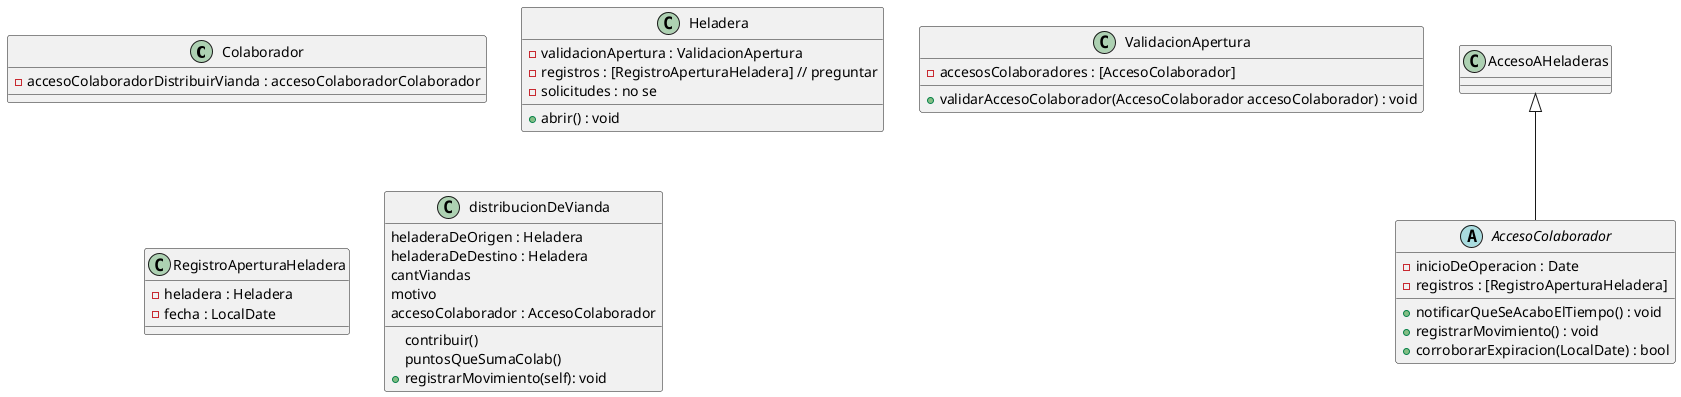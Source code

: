 @startuml entrega3

class Colaborador {
    - accesoColaboradorDistribuirVianda : accesoColaboradorColaborador 
}

class AccesoAHeladeras {
    
}

abstract class AccesoColaborador extends AccesoAHeladeras {
    ' si la accion no fue registrada, debe mostrar un error'
    - inicioDeOperacion : Date
    - registros : [RegistroAperturaHeladera]
    'preguntar'
    + notificarQueSeAcaboElTiempo() : void 
    + registrarMovimiento() : void
    + corroborarExpiracion(LocalDate) : bool 
    'paso demasiado tiempo desde que se inicio la operacion?'

}

class Heladera {
    - validacionApertura : ValidacionApertura
    - registros : [RegistroAperturaHeladera] // preguntar
    - solicitudes : no se
    + abrir() : void 
    ' tiene que validar y sumar a registros o solic'
}

class ValidacionApertura {
    - accesosColaboradores : [AccesoColaborador]
    + validarAccesoColaborador(AccesoColaborador accesoColaborador) : void 
    ' accesoColaborador esta en accesosColaboradores y accesoColaborador.corroborarExpiracion()
}

class RegistroAperturaHeladera {
    'que informacion debe guardar el registro? heladera, fecha? colaborador?'
    - heladera : Heladera
    - fecha : LocalDate
}

class distribucionDeVianda {
    heladeraDeOrigen : Heladera
    heladeraDeDestino : Heladera
    cantViandas
    motivo 
    contribuir() 
    puntosQueSumaColab() 
    accesoColaborador : AccesoColaborador
     ' null al principio'
    + registrarMovimiento(self): void
     'accesoColaborador.registrarMovimiento() and sistema.avisar(heladeraOrigen, heladeraDestino)'
} 
' lo mismo con doncionDeVianda'

@enduml